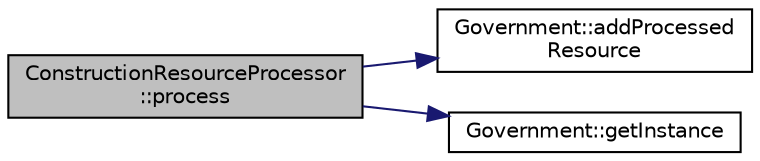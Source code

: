 digraph "ConstructionResourceProcessor::process"
{
 // LATEX_PDF_SIZE
  edge [fontname="Helvetica",fontsize="10",labelfontname="Helvetica",labelfontsize="10"];
  node [fontname="Helvetica",fontsize="10",shape=record];
  rankdir="LR";
  Node1 [label="ConstructionResourceProcessor\l::process",height=0.2,width=0.4,color="black", fillcolor="grey75", style="filled", fontcolor="black",tooltip="Processes a specified amount of the resource."];
  Node1 -> Node2 [color="midnightblue",fontsize="10",style="solid",fontname="Helvetica"];
  Node2 [label="Government::addProcessed\lResource",height=0.2,width=0.4,color="black", fillcolor="white", style="filled",URL="$classGovernment.html#ac2653007af2558b7edfc8c5a80aae0c7",tooltip="Adds a processed resource to the government's records."];
  Node1 -> Node3 [color="midnightblue",fontsize="10",style="solid",fontname="Helvetica"];
  Node3 [label="Government::getInstance",height=0.2,width=0.4,color="black", fillcolor="white", style="filled",URL="$classGovernment.html#a18e3da6a1d6cae38f6eea1d50fe77288",tooltip="Retrieves the singleton instance of the Government class."];
}
